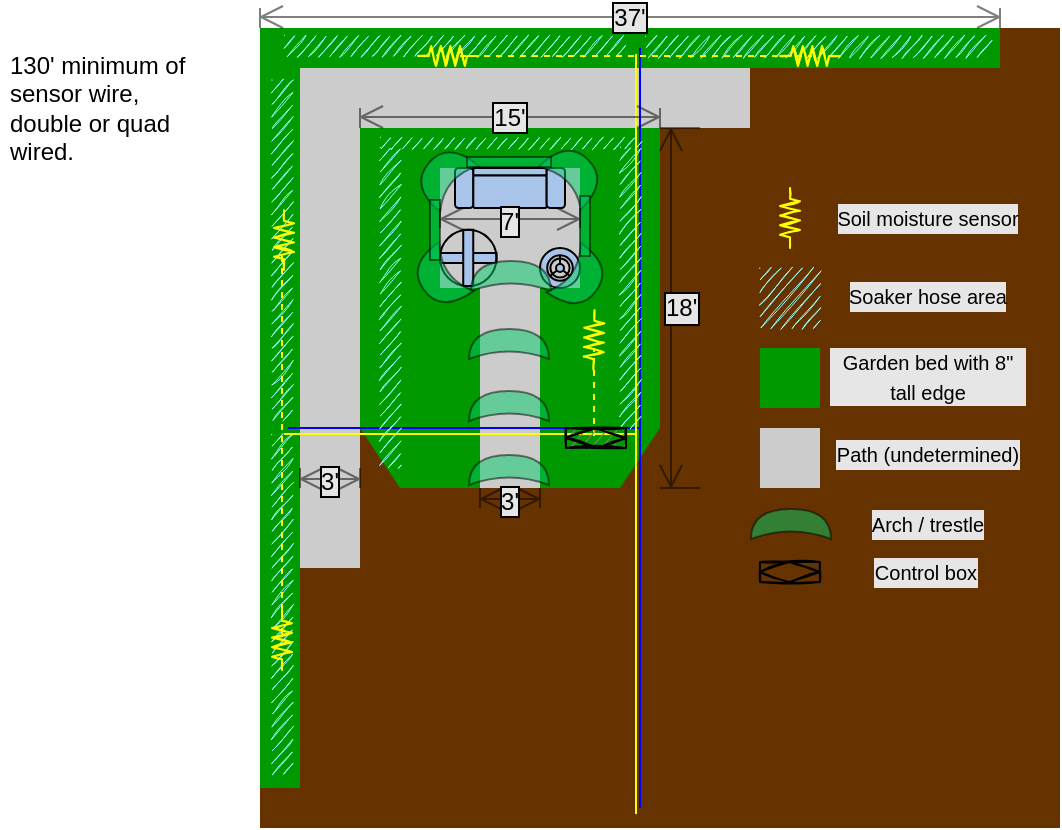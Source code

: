 <mxfile version="17.4.6" type="github">
  <diagram id="zF0i2NfZyt6POZ8Hoylk" name="Page-1">
    <mxGraphModel dx="467" dy="271" grid="1" gridSize="10" guides="0" tooltips="1" connect="1" arrows="1" fold="1" page="1" pageScale="1" pageWidth="850" pageHeight="1100" math="0" shadow="0">
      <root>
        <mxCell id="0" />
        <mxCell id="_R6vVu1srhFoFrEtBV-Y-69" value="Untitled Layer" style="" parent="0" />
        <mxCell id="_R6vVu1srhFoFrEtBV-Y-75" value="" style="rounded=0;whiteSpace=wrap;html=1;shadow=0;glass=0;sketch=0;strokeColor=none;fillColor=#663300;" vertex="1" parent="_R6vVu1srhFoFrEtBV-Y-69">
          <mxGeometry x="150" y="140" width="400" height="400" as="geometry" />
        </mxCell>
        <mxCell id="1" value="GardenArea" style="" parent="0" />
        <mxCell id="_R6vVu1srhFoFrEtBV-Y-8" value="" style="rounded=0;whiteSpace=wrap;html=1;fillColor=#009900;strokeColor=none;" vertex="1" parent="1">
          <mxGeometry x="200" y="190" width="150" height="20" as="geometry" />
        </mxCell>
        <mxCell id="_R6vVu1srhFoFrEtBV-Y-9" value="" style="rounded=0;whiteSpace=wrap;html=1;fillColor=#009900;strokeColor=none;" vertex="1" parent="1">
          <mxGeometry x="310" y="210" width="40" height="60" as="geometry" />
        </mxCell>
        <mxCell id="_R6vVu1srhFoFrEtBV-Y-10" value="" style="rounded=0;whiteSpace=wrap;html=1;fillColor=#009900;strokeColor=none;" vertex="1" parent="1">
          <mxGeometry x="200" y="210" width="40" height="60" as="geometry" />
        </mxCell>
        <mxCell id="_R6vVu1srhFoFrEtBV-Y-11" value="" style="rounded=0;whiteSpace=wrap;html=1;fillColor=#009900;strokeColor=none;" vertex="1" parent="1">
          <mxGeometry x="200" y="270" width="60" height="70" as="geometry" />
        </mxCell>
        <mxCell id="_R6vVu1srhFoFrEtBV-Y-12" value="" style="rounded=0;whiteSpace=wrap;html=1;fillColor=#009900;strokeColor=none;" vertex="1" parent="1">
          <mxGeometry x="290" y="270" width="60" height="70" as="geometry" />
        </mxCell>
        <mxCell id="_R6vVu1srhFoFrEtBV-Y-15" value="" style="rounded=0;whiteSpace=wrap;html=1;fillColor=#009900;strokeColor=none;" vertex="1" parent="1">
          <mxGeometry x="290" y="340" width="40" height="30" as="geometry" />
        </mxCell>
        <mxCell id="_R6vVu1srhFoFrEtBV-Y-17" value="" style="rhombus;whiteSpace=wrap;html=1;fillColor=#009900;strokeColor=none;" vertex="1" parent="1">
          <mxGeometry x="310" y="310" width="40" height="60" as="geometry" />
        </mxCell>
        <mxCell id="_R6vVu1srhFoFrEtBV-Y-20" value="" style="rhombus;whiteSpace=wrap;html=1;fillColor=#009900;strokeColor=none;" vertex="1" parent="1">
          <mxGeometry x="200" y="310" width="40" height="60" as="geometry" />
        </mxCell>
        <mxCell id="_R6vVu1srhFoFrEtBV-Y-21" value="" style="rounded=0;whiteSpace=wrap;html=1;fillColor=#CCCCCC;strokeColor=none;" vertex="1" parent="1">
          <mxGeometry x="170" y="160" width="30" height="250" as="geometry" />
        </mxCell>
        <mxCell id="_R6vVu1srhFoFrEtBV-Y-23" value="" style="rounded=0;whiteSpace=wrap;html=1;fillColor=#CCCCCC;strokeColor=none;" vertex="1" parent="1">
          <mxGeometry x="240" y="210" width="70" height="60" as="geometry" />
        </mxCell>
        <mxCell id="_R6vVu1srhFoFrEtBV-Y-24" value="" style="rounded=0;whiteSpace=wrap;html=1;fillColor=#CCCCCC;strokeColor=none;" vertex="1" parent="1">
          <mxGeometry x="260" y="270" width="30" height="100" as="geometry" />
        </mxCell>
        <mxCell id="_R6vVu1srhFoFrEtBV-Y-25" value="" style="rounded=0;whiteSpace=wrap;html=1;fillColor=#CCCCCC;strokeColor=none;" vertex="1" parent="1">
          <mxGeometry x="170" y="160" width="225" height="30" as="geometry" />
        </mxCell>
        <mxCell id="_R6vVu1srhFoFrEtBV-Y-26" value="" style="rounded=0;whiteSpace=wrap;html=1;fillColor=#009900;strokeColor=none;" vertex="1" parent="1">
          <mxGeometry x="150" y="140" width="20" height="380" as="geometry" />
        </mxCell>
        <mxCell id="_R6vVu1srhFoFrEtBV-Y-27" value="" style="rounded=0;whiteSpace=wrap;html=1;fillColor=#009900;strokeColor=none;" vertex="1" parent="1">
          <mxGeometry x="170" y="140" width="350" height="20" as="geometry" />
        </mxCell>
        <mxCell id="_R6vVu1srhFoFrEtBV-Y-30" value="" style="verticalLabelPosition=bottom;html=1;verticalAlign=top;align=center;shape=mxgraph.floorplan.sofa;fillColor=#A9C4EB;" vertex="1" parent="1">
          <mxGeometry x="247.5" y="210" width="55" height="20" as="geometry" />
        </mxCell>
        <mxCell id="_R6vVu1srhFoFrEtBV-Y-31" value="" style="verticalLabelPosition=bottom;html=1;verticalAlign=top;align=center;shape=mxgraph.floorplan.floor_lamp;fillColor=#A9C4EB;" vertex="1" parent="1">
          <mxGeometry x="290" y="250" width="20" height="20" as="geometry" />
        </mxCell>
        <mxCell id="_R6vVu1srhFoFrEtBV-Y-37" value="" style="verticalLabelPosition=bottom;html=1;verticalAlign=top;align=center;shape=mxgraph.floorplan.doorRevolving;aspect=fixed;fillColor=#A9C4EB;" vertex="1" parent="1">
          <mxGeometry x="240" y="240" width="28.24" height="30" as="geometry" />
        </mxCell>
        <mxCell id="_R6vVu1srhFoFrEtBV-Y-113" value="" style="rounded=0;whiteSpace=wrap;html=1;fillColor=#009900;strokeColor=none;" vertex="1" parent="1">
          <mxGeometry x="220" y="340" width="40" height="30" as="geometry" />
        </mxCell>
        <mxCell id="_R6vVu1srhFoFrEtBV-Y-38" value="Water" style="" parent="0" />
        <mxCell id="_R6vVu1srhFoFrEtBV-Y-43" value="" style="endArrow=none;html=1;rounded=0;strokeColor=#0000FF;" edge="1" parent="_R6vVu1srhFoFrEtBV-Y-38">
          <mxGeometry width="50" height="50" relative="1" as="geometry">
            <mxPoint x="340" y="340" as="sourcePoint" />
            <mxPoint x="340" y="150" as="targetPoint" />
          </mxGeometry>
        </mxCell>
        <mxCell id="_R6vVu1srhFoFrEtBV-Y-44" value="" style="endArrow=none;html=1;rounded=0;strokeColor=#0000FF;exitX=1;exitY=0.5;exitDx=0;exitDy=0;exitPerimeter=0;entryX=0.75;entryY=0.5;entryDx=0;entryDy=0;entryPerimeter=0;" edge="1" parent="_R6vVu1srhFoFrEtBV-Y-38" target="_R6vVu1srhFoFrEtBV-Y-17">
          <mxGeometry width="50" height="50" relative="1" as="geometry">
            <mxPoint x="164.0" y="340" as="sourcePoint" />
            <mxPoint x="274" y="340" as="targetPoint" />
          </mxGeometry>
        </mxCell>
        <mxCell id="_R6vVu1srhFoFrEtBV-Y-45" value="" style="endArrow=none;html=1;rounded=0;strokeColor=#0000FF;" edge="1" parent="_R6vVu1srhFoFrEtBV-Y-38">
          <mxGeometry width="50" height="50" relative="1" as="geometry">
            <mxPoint x="340" y="530" as="sourcePoint" />
            <mxPoint x="340" y="340" as="targetPoint" />
          </mxGeometry>
        </mxCell>
        <mxCell id="_R6vVu1srhFoFrEtBV-Y-47" value="" style="rounded=0;whiteSpace=wrap;html=1;shadow=0;glass=0;sketch=1;fillColor=#99FFFF;strokeColor=none;" vertex="1" parent="_R6vVu1srhFoFrEtBV-Y-38">
          <mxGeometry x="156" y="166" width="10" height="170" as="geometry" />
        </mxCell>
        <mxCell id="_R6vVu1srhFoFrEtBV-Y-48" value="" style="rounded=0;whiteSpace=wrap;html=1;shadow=0;glass=0;sketch=1;fillColor=#99FFFF;strokeColor=none;" vertex="1" parent="_R6vVu1srhFoFrEtBV-Y-38">
          <mxGeometry x="156" y="343" width="10" height="170" as="geometry" />
        </mxCell>
        <mxCell id="_R6vVu1srhFoFrEtBV-Y-49" value="" style="rounded=0;whiteSpace=wrap;html=1;shadow=0;glass=0;sketch=1;fillColor=#99FFFF;strokeColor=none;" vertex="1" parent="_R6vVu1srhFoFrEtBV-Y-38">
          <mxGeometry x="162" y="144" width="170" height="10" as="geometry" />
        </mxCell>
        <mxCell id="_R6vVu1srhFoFrEtBV-Y-50" value="" style="rounded=0;whiteSpace=wrap;html=1;shadow=0;glass=0;sketch=1;fillColor=#99FFFF;strokeColor=none;" vertex="1" parent="_R6vVu1srhFoFrEtBV-Y-38">
          <mxGeometry x="343" y="144" width="170" height="10" as="geometry" />
        </mxCell>
        <mxCell id="_R6vVu1srhFoFrEtBV-Y-92" value="" style="rounded=0;whiteSpace=wrap;html=1;shadow=0;glass=0;sketch=1;fillColor=#99FFFF;strokeColor=none;" vertex="1" parent="_R6vVu1srhFoFrEtBV-Y-38">
          <mxGeometry x="210" y="195" width="130" height="5" as="geometry" />
        </mxCell>
        <mxCell id="_R6vVu1srhFoFrEtBV-Y-93" value="" style="rounded=0;whiteSpace=wrap;html=1;shadow=0;glass=0;sketch=1;fillColor=#99FFFF;strokeColor=none;" vertex="1" parent="_R6vVu1srhFoFrEtBV-Y-38">
          <mxGeometry x="210" y="200" width="10" height="160" as="geometry" />
        </mxCell>
        <mxCell id="_R6vVu1srhFoFrEtBV-Y-94" value="" style="rounded=0;whiteSpace=wrap;html=1;shadow=0;glass=0;sketch=1;fillColor=#99FFFF;strokeColor=none;" vertex="1" parent="_R6vVu1srhFoFrEtBV-Y-38">
          <mxGeometry x="330" y="200" width="10" height="140" as="geometry" />
        </mxCell>
        <mxCell id="_R6vVu1srhFoFrEtBV-Y-52" value="electronics" style="" parent="0" />
        <mxCell id="_R6vVu1srhFoFrEtBV-Y-53" value="" style="endArrow=none;html=1;rounded=0;strokeColor=#FFFF00;" edge="1" parent="_R6vVu1srhFoFrEtBV-Y-52">
          <mxGeometry width="50" height="50" relative="1" as="geometry">
            <mxPoint x="338" y="343" as="sourcePoint" />
            <mxPoint x="338" y="153" as="targetPoint" />
          </mxGeometry>
        </mxCell>
        <mxCell id="_R6vVu1srhFoFrEtBV-Y-54" value="" style="endArrow=none;html=1;rounded=0;strokeColor=#FFFF00;exitX=1;exitY=0.5;exitDx=0;exitDy=0;exitPerimeter=0;entryX=0.75;entryY=0.5;entryDx=0;entryDy=0;entryPerimeter=0;" edge="1" parent="_R6vVu1srhFoFrEtBV-Y-52">
          <mxGeometry width="50" height="50" relative="1" as="geometry">
            <mxPoint x="162.0" y="343" as="sourcePoint" />
            <mxPoint x="338" y="343" as="targetPoint" />
          </mxGeometry>
        </mxCell>
        <mxCell id="_R6vVu1srhFoFrEtBV-Y-55" value="" style="endArrow=none;html=1;rounded=0;strokeColor=#FFFF00;" edge="1" parent="_R6vVu1srhFoFrEtBV-Y-52">
          <mxGeometry width="50" height="50" relative="1" as="geometry">
            <mxPoint x="338" y="533" as="sourcePoint" />
            <mxPoint x="338" y="343" as="targetPoint" />
          </mxGeometry>
        </mxCell>
        <mxCell id="_R6vVu1srhFoFrEtBV-Y-56" value="" style="endArrow=none;html=1;rounded=0;strokeColor=#FFFF00;exitX=1;exitY=0.5;exitDx=0;exitDy=0;exitPerimeter=0;entryX=0.75;entryY=0.5;entryDx=0;entryDy=0;entryPerimeter=0;dashed=1;" edge="1" parent="_R6vVu1srhFoFrEtBV-Y-52">
          <mxGeometry width="50" height="50" relative="1" as="geometry">
            <mxPoint x="250.0" y="154" as="sourcePoint" />
            <mxPoint x="426" y="154" as="targetPoint" />
          </mxGeometry>
        </mxCell>
        <mxCell id="_R6vVu1srhFoFrEtBV-Y-57" value="" style="endArrow=none;html=1;rounded=0;strokeColor=#FFFF00;dashed=1;" edge="1" parent="_R6vVu1srhFoFrEtBV-Y-52">
          <mxGeometry width="50" height="50" relative="1" as="geometry">
            <mxPoint x="161" y="443" as="sourcePoint" />
            <mxPoint x="161" y="253" as="targetPoint" />
          </mxGeometry>
        </mxCell>
        <mxCell id="_R6vVu1srhFoFrEtBV-Y-58" value="" style="endArrow=none;html=1;rounded=0;strokeColor=#FFFF00;dashed=1;" edge="1" parent="_R6vVu1srhFoFrEtBV-Y-52">
          <mxGeometry width="50" height="50" relative="1" as="geometry">
            <mxPoint x="317" y="344" as="sourcePoint" />
            <mxPoint x="317" y="300" as="targetPoint" />
          </mxGeometry>
        </mxCell>
        <mxCell id="_R6vVu1srhFoFrEtBV-Y-61" value="" style="pointerEvents=1;verticalLabelPosition=bottom;shadow=0;dashed=0;align=center;html=1;verticalAlign=top;shape=mxgraph.electrical.resistors.resistor_2;glass=0;sketch=1;fillColor=#99FFFF;strokeColor=#FFFF00;rotation=91;" vertex="1" parent="_R6vVu1srhFoFrEtBV-Y-52">
          <mxGeometry x="302" y="291" width="30" height="10" as="geometry" />
        </mxCell>
        <mxCell id="_R6vVu1srhFoFrEtBV-Y-62" value="" style="pointerEvents=1;verticalLabelPosition=bottom;shadow=0;dashed=0;align=center;html=1;verticalAlign=top;shape=mxgraph.electrical.resistors.resistor_2;glass=0;sketch=1;fillColor=#99FFFF;strokeColor=#FFFF00;" vertex="1" parent="_R6vVu1srhFoFrEtBV-Y-52">
          <mxGeometry x="410" y="149" width="30" height="10" as="geometry" />
        </mxCell>
        <mxCell id="_R6vVu1srhFoFrEtBV-Y-63" value="" style="pointerEvents=1;verticalLabelPosition=bottom;shadow=0;dashed=0;align=center;html=1;verticalAlign=top;shape=mxgraph.electrical.resistors.resistor_2;glass=0;sketch=1;fillColor=#99FFFF;strokeColor=#FFFF00;" vertex="1" parent="_R6vVu1srhFoFrEtBV-Y-52">
          <mxGeometry x="229" y="149" width="30" height="10" as="geometry" />
        </mxCell>
        <mxCell id="_R6vVu1srhFoFrEtBV-Y-64" value="" style="pointerEvents=1;verticalLabelPosition=bottom;shadow=0;dashed=0;align=center;html=1;verticalAlign=top;shape=mxgraph.electrical.resistors.resistor_2;glass=0;sketch=1;fillColor=#99FFFF;strokeColor=#FFFF00;rotation=90;" vertex="1" parent="_R6vVu1srhFoFrEtBV-Y-52">
          <mxGeometry x="147" y="241" width="30" height="10" as="geometry" />
        </mxCell>
        <mxCell id="_R6vVu1srhFoFrEtBV-Y-65" value="" style="pointerEvents=1;verticalLabelPosition=bottom;shadow=0;dashed=0;align=center;html=1;verticalAlign=top;shape=mxgraph.electrical.resistors.resistor_2;glass=0;sketch=1;fillColor=#99FFFF;strokeColor=#FFFF00;rotation=90;" vertex="1" parent="_R6vVu1srhFoFrEtBV-Y-52">
          <mxGeometry x="146" y="441" width="30" height="10" as="geometry" />
        </mxCell>
        <mxCell id="_R6vVu1srhFoFrEtBV-Y-66" value="Box" style="" parent="0" />
        <mxCell id="_R6vVu1srhFoFrEtBV-Y-67" value="" style="shape=associativeEntity;whiteSpace=wrap;html=1;align=center;shadow=0;glass=0;sketch=1;strokeColor=#000000;fillColor=#808080;" vertex="1" parent="_R6vVu1srhFoFrEtBV-Y-66">
          <mxGeometry x="303" y="340" width="30" height="10" as="geometry" />
        </mxCell>
        <mxCell id="_R6vVu1srhFoFrEtBV-Y-76" value="Arches" style="" parent="0" />
        <mxCell id="_R6vVu1srhFoFrEtBV-Y-78" value="" style="shape=xor;whiteSpace=wrap;html=1;shadow=0;glass=0;sketch=0;strokeColor=#000000;fillColor=#00CC66;rotation=-90;opacity=50;" vertex="1" parent="_R6vVu1srhFoFrEtBV-Y-76">
          <mxGeometry x="267" y="341" width="15" height="40" as="geometry" />
        </mxCell>
        <mxCell id="_R6vVu1srhFoFrEtBV-Y-79" value="" style="shape=xor;whiteSpace=wrap;html=1;shadow=0;glass=0;sketch=0;strokeColor=#000000;fillColor=#00CC66;rotation=-90;opacity=50;" vertex="1" parent="_R6vVu1srhFoFrEtBV-Y-76">
          <mxGeometry x="267" y="309" width="15" height="40" as="geometry" />
        </mxCell>
        <mxCell id="_R6vVu1srhFoFrEtBV-Y-80" value="" style="shape=xor;whiteSpace=wrap;html=1;shadow=0;glass=0;sketch=0;strokeColor=#000000;fillColor=#00CC66;rotation=-90;opacity=50;" vertex="1" parent="_R6vVu1srhFoFrEtBV-Y-76">
          <mxGeometry x="267" y="278" width="15" height="40" as="geometry" />
        </mxCell>
        <mxCell id="_R6vVu1srhFoFrEtBV-Y-81" value="" style="shape=xor;whiteSpace=wrap;html=1;shadow=0;glass=0;sketch=0;strokeColor=#000000;fillColor=#00CC66;rotation=-90;opacity=50;" vertex="1" parent="_R6vVu1srhFoFrEtBV-Y-76">
          <mxGeometry x="268" y="244" width="15" height="40" as="geometry" />
        </mxCell>
        <mxCell id="_R6vVu1srhFoFrEtBV-Y-82" value="" style="shape=xor;whiteSpace=wrap;html=1;shadow=0;glass=0;sketch=0;strokeColor=#000000;fillColor=#00CC66;rotation=35;opacity=50;" vertex="1" parent="_R6vVu1srhFoFrEtBV-Y-76">
          <mxGeometry x="300" y="250.53" width="20" height="30" as="geometry" />
        </mxCell>
        <mxCell id="_R6vVu1srhFoFrEtBV-Y-83" value="" style="shape=xor;whiteSpace=wrap;html=1;shadow=0;glass=0;sketch=0;strokeColor=#000000;fillColor=#00CC66;rotation=-45;opacity=50;" vertex="1" parent="_R6vVu1srhFoFrEtBV-Y-76">
          <mxGeometry x="297" y="198.0" width="20" height="30" as="geometry" />
        </mxCell>
        <mxCell id="_R6vVu1srhFoFrEtBV-Y-84" value="" style="shape=xor;whiteSpace=wrap;html=1;shadow=0;glass=0;sketch=0;strokeColor=#000000;fillColor=#00CC66;rotation=-140;opacity=50;" vertex="1" parent="_R6vVu1srhFoFrEtBV-Y-76">
          <mxGeometry x="232" y="199.0" width="20" height="30" as="geometry" />
        </mxCell>
        <mxCell id="_R6vVu1srhFoFrEtBV-Y-85" value="" style="shape=xor;whiteSpace=wrap;html=1;shadow=0;glass=0;sketch=0;strokeColor=#000000;fillColor=#00CC66;rotation=-215;opacity=50;" vertex="1" parent="_R6vVu1srhFoFrEtBV-Y-76">
          <mxGeometry x="230" y="250.0" width="20" height="30" as="geometry" />
        </mxCell>
        <mxCell id="_R6vVu1srhFoFrEtBV-Y-86" value="" style="rounded=0;whiteSpace=wrap;html=1;shadow=0;glass=0;sketch=0;strokeColor=#000000;fillColor=#00CC66;opacity=50;" vertex="1" parent="_R6vVu1srhFoFrEtBV-Y-76">
          <mxGeometry x="235" y="226" width="5" height="30" as="geometry" />
        </mxCell>
        <mxCell id="_R6vVu1srhFoFrEtBV-Y-87" value="" style="rounded=0;whiteSpace=wrap;html=1;shadow=0;glass=0;sketch=0;strokeColor=#000000;fillColor=#00CC66;opacity=50;" vertex="1" parent="_R6vVu1srhFoFrEtBV-Y-76">
          <mxGeometry x="310" y="224" width="5" height="30" as="geometry" />
        </mxCell>
        <mxCell id="_R6vVu1srhFoFrEtBV-Y-88" value="" style="rounded=0;whiteSpace=wrap;html=1;shadow=0;glass=0;sketch=0;strokeColor=#000000;fillColor=#00CC66;opacity=50;rotation=90;" vertex="1" parent="_R6vVu1srhFoFrEtBV-Y-76">
          <mxGeometry x="272" y="186" width="5" height="42" as="geometry" />
        </mxCell>
        <mxCell id="_R6vVu1srhFoFrEtBV-Y-91" value="&lt;p&gt;130&#39; minimum of sensor wire, double or quad wired.&amp;nbsp;&lt;/p&gt;" style="text;html=1;strokeColor=none;fillColor=none;spacing=5;spacingTop=-20;whiteSpace=wrap;overflow=hidden;rounded=0;shadow=0;glass=0;sketch=0;opacity=50;" vertex="1" parent="_R6vVu1srhFoFrEtBV-Y-76">
          <mxGeometry x="20" y="150" width="100" height="200" as="geometry" />
        </mxCell>
        <mxCell id="_R6vVu1srhFoFrEtBV-Y-114" value="Measurements" parent="0" />
        <mxCell id="_R6vVu1srhFoFrEtBV-Y-115" value="15&#39;" style="shape=dimension;whiteSpace=wrap;html=1;align=center;points=[];verticalAlign=bottom;spacingBottom=-5;labelBackgroundColor=#E6E6E6;shadow=0;glass=0;sketch=0;fontSize=12;opacity=50;labelBorderColor=default;" vertex="1" parent="_R6vVu1srhFoFrEtBV-Y-114">
          <mxGeometry x="200" y="180" width="150" height="10" as="geometry" />
        </mxCell>
        <mxCell id="_R6vVu1srhFoFrEtBV-Y-116" value="3&#39;" style="shape=dimension;direction=west;whiteSpace=wrap;html=1;align=center;points=[];verticalAlign=top;spacingTop=-8;labelBackgroundColor=#E6E6E6;shadow=0;glass=0;labelBorderColor=default;sketch=0;fontSize=12;strokeColor=#000000;fillColor=none;opacity=50;" vertex="1" parent="_R6vVu1srhFoFrEtBV-Y-114">
          <mxGeometry x="170" y="360" width="30" height="10" as="geometry" />
        </mxCell>
        <mxCell id="_R6vVu1srhFoFrEtBV-Y-117" value="3&#39;" style="shape=dimension;direction=west;whiteSpace=wrap;html=1;align=center;points=[];verticalAlign=top;spacingTop=-8;labelBackgroundColor=#E6E6E6;shadow=0;glass=0;labelBorderColor=default;sketch=0;fontSize=12;strokeColor=#000000;fillColor=none;opacity=50;" vertex="1" parent="_R6vVu1srhFoFrEtBV-Y-114">
          <mxGeometry x="260" y="370" width="30" height="10" as="geometry" />
        </mxCell>
        <mxCell id="_R6vVu1srhFoFrEtBV-Y-118" value="7&#39;" style="shape=dimension;direction=west;whiteSpace=wrap;html=1;align=center;points=[];verticalAlign=top;spacingTop=-8;labelBackgroundColor=#E6E6E6;shadow=0;glass=0;labelBorderColor=default;sketch=0;fontSize=12;strokeColor=#000000;fillColor=none;opacity=50;" vertex="1" parent="_R6vVu1srhFoFrEtBV-Y-114">
          <mxGeometry x="240" y="230" width="70" height="10" as="geometry" />
        </mxCell>
        <mxCell id="_R6vVu1srhFoFrEtBV-Y-122" value="18&#39;" style="shape=dimension;direction=south;whiteSpace=wrap;html=1;align=left;points=[];verticalAlign=middle;labelBackgroundColor=#E6E6E6;shadow=0;glass=0;labelBorderColor=default;sketch=0;fontSize=12;strokeColor=#000000;fillColor=none;opacity=50;" vertex="1" parent="_R6vVu1srhFoFrEtBV-Y-114">
          <mxGeometry x="350" y="190" width="20" height="180" as="geometry" />
        </mxCell>
        <mxCell id="_R6vVu1srhFoFrEtBV-Y-123" value="37&#39;" style="shape=dimension;whiteSpace=wrap;html=1;align=center;points=[];verticalAlign=bottom;spacingBottom=-5;labelBackgroundColor=#E6E6E6;shadow=0;glass=0;sketch=0;fontSize=12;opacity=50;labelBorderColor=default;" vertex="1" parent="_R6vVu1srhFoFrEtBV-Y-114">
          <mxGeometry x="150" y="130" width="370" height="10" as="geometry" />
        </mxCell>
        <mxCell id="_R6vVu1srhFoFrEtBV-Y-128" value="" style="rounded=0;whiteSpace=wrap;html=1;fillColor=#009900;strokeColor=none;" vertex="1" parent="_R6vVu1srhFoFrEtBV-Y-114">
          <mxGeometry x="400" y="300" width="30" height="30" as="geometry" />
        </mxCell>
        <mxCell id="_R6vVu1srhFoFrEtBV-Y-129" value="" style="rounded=0;whiteSpace=wrap;html=1;fillColor=#CCCCCC;strokeColor=none;" vertex="1" parent="_R6vVu1srhFoFrEtBV-Y-114">
          <mxGeometry x="400" y="340" width="30" height="30" as="geometry" />
        </mxCell>
        <mxCell id="_R6vVu1srhFoFrEtBV-Y-130" value="" style="rounded=0;whiteSpace=wrap;html=1;shadow=0;glass=0;sketch=1;fillColor=#99FFFF;strokeColor=none;" vertex="1" parent="_R6vVu1srhFoFrEtBV-Y-114">
          <mxGeometry x="400" y="260" width="30" height="30" as="geometry" />
        </mxCell>
        <mxCell id="_R6vVu1srhFoFrEtBV-Y-131" value="" style="pointerEvents=1;verticalLabelPosition=bottom;shadow=0;dashed=0;align=center;html=1;verticalAlign=top;shape=mxgraph.electrical.resistors.resistor_2;glass=0;sketch=1;fillColor=#99FFFF;strokeColor=#FFFF00;rotation=90;" vertex="1" parent="_R6vVu1srhFoFrEtBV-Y-114">
          <mxGeometry x="400" y="230" width="30" height="10" as="geometry" />
        </mxCell>
        <mxCell id="_R6vVu1srhFoFrEtBV-Y-133" value="" style="shape=xor;whiteSpace=wrap;html=1;shadow=0;glass=0;sketch=0;strokeColor=#000000;fillColor=#00CC66;rotation=-90;opacity=50;" vertex="1" parent="_R6vVu1srhFoFrEtBV-Y-114">
          <mxGeometry x="408" y="368" width="15" height="40" as="geometry" />
        </mxCell>
        <mxCell id="_R6vVu1srhFoFrEtBV-Y-136" value="" style="shape=associativeEntity;whiteSpace=wrap;html=1;align=center;shadow=0;glass=0;sketch=1;strokeColor=#000000;fillColor=none;" vertex="1" parent="_R6vVu1srhFoFrEtBV-Y-114">
          <mxGeometry x="400" y="407" width="30" height="10" as="geometry" />
        </mxCell>
        <mxCell id="_R6vVu1srhFoFrEtBV-Y-138" value="&lt;font style=&quot;font-size: 10px&quot;&gt;Soil moisture sensor&lt;/font&gt;" style="text;html=1;align=center;verticalAlign=middle;whiteSpace=wrap;rounded=0;shadow=0;glass=0;labelBackgroundColor=#E6E6E6;labelBorderColor=none;sketch=0;fontSize=12;opacity=50;" vertex="1" parent="_R6vVu1srhFoFrEtBV-Y-114">
          <mxGeometry x="434" y="220" width="100" height="30" as="geometry" />
        </mxCell>
        <mxCell id="_R6vVu1srhFoFrEtBV-Y-139" value="&lt;font style=&quot;font-size: 10px&quot;&gt;Soaker hose area&lt;/font&gt;" style="text;html=1;align=center;verticalAlign=middle;whiteSpace=wrap;rounded=0;shadow=0;glass=0;labelBackgroundColor=#E6E6E6;labelBorderColor=none;sketch=0;fontSize=12;opacity=50;" vertex="1" parent="_R6vVu1srhFoFrEtBV-Y-114">
          <mxGeometry x="434" y="259" width="100" height="30" as="geometry" />
        </mxCell>
        <mxCell id="_R6vVu1srhFoFrEtBV-Y-140" value="&lt;span style=&quot;font-size: 10px&quot;&gt;Garden bed with 8&quot; tall edge&lt;/span&gt;" style="text;html=1;align=center;verticalAlign=middle;whiteSpace=wrap;rounded=0;shadow=0;glass=0;labelBackgroundColor=#E6E6E6;labelBorderColor=none;sketch=0;fontSize=12;opacity=50;" vertex="1" parent="_R6vVu1srhFoFrEtBV-Y-114">
          <mxGeometry x="434" y="299" width="100" height="30" as="geometry" />
        </mxCell>
        <mxCell id="_R6vVu1srhFoFrEtBV-Y-141" value="&lt;font style=&quot;font-size: 10px&quot;&gt;Path (undetermined)&lt;/font&gt;" style="text;html=1;align=center;verticalAlign=middle;whiteSpace=wrap;rounded=0;shadow=0;glass=0;labelBackgroundColor=#E6E6E6;labelBorderColor=none;sketch=0;fontSize=12;opacity=50;" vertex="1" parent="_R6vVu1srhFoFrEtBV-Y-114">
          <mxGeometry x="434" y="338" width="100" height="30" as="geometry" />
        </mxCell>
        <mxCell id="_R6vVu1srhFoFrEtBV-Y-142" value="&lt;font style=&quot;font-size: 10px&quot;&gt;Arch / trestle&lt;/font&gt;" style="text;html=1;align=center;verticalAlign=middle;whiteSpace=wrap;rounded=0;shadow=0;glass=0;labelBackgroundColor=#E6E6E6;labelBorderColor=none;sketch=0;fontSize=12;opacity=50;" vertex="1" parent="_R6vVu1srhFoFrEtBV-Y-114">
          <mxGeometry x="434" y="373" width="100" height="30" as="geometry" />
        </mxCell>
        <mxCell id="_R6vVu1srhFoFrEtBV-Y-143" value="&lt;font style=&quot;font-size: 10px&quot;&gt;Control box&lt;/font&gt;" style="text;html=1;align=center;verticalAlign=middle;whiteSpace=wrap;rounded=0;shadow=0;glass=0;labelBackgroundColor=#E6E6E6;labelBorderColor=none;sketch=0;fontSize=12;opacity=50;" vertex="1" parent="_R6vVu1srhFoFrEtBV-Y-114">
          <mxGeometry x="433" y="397" width="100" height="30" as="geometry" />
        </mxCell>
      </root>
    </mxGraphModel>
  </diagram>
</mxfile>
